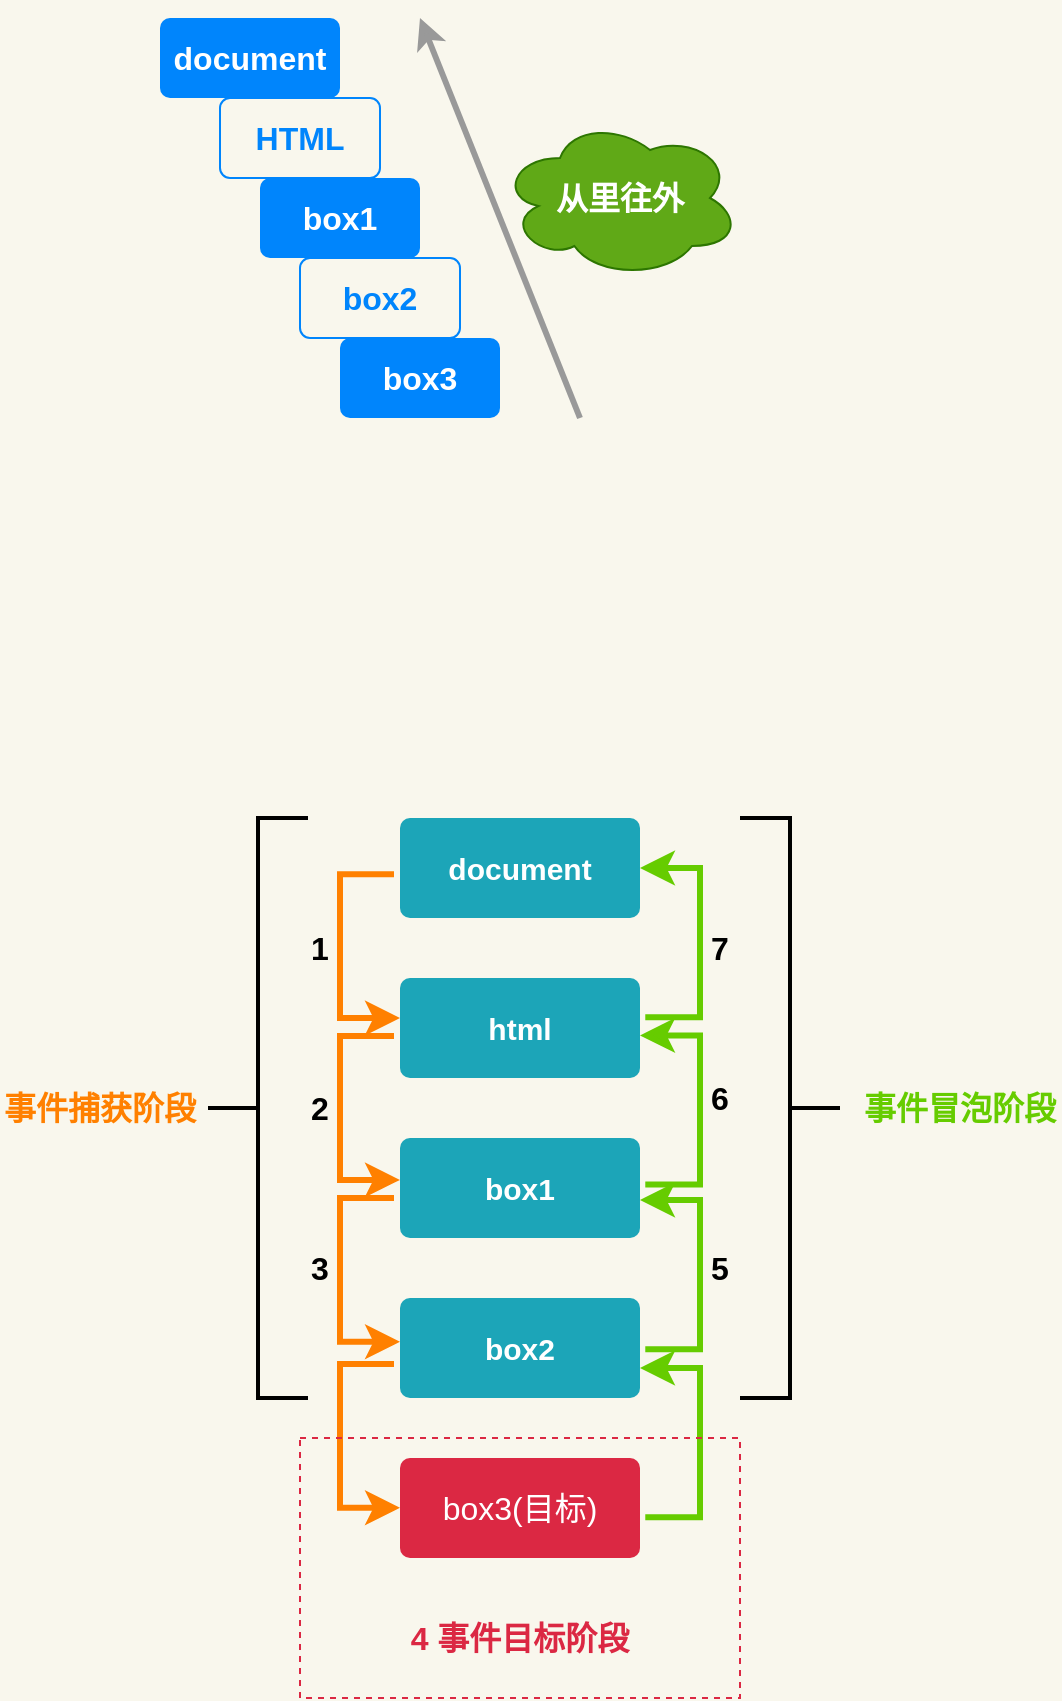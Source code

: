 <mxfile>
    <diagram id="opDXqCsoK4HlJjZWKdHC" name="第 1 页">
        <mxGraphModel dx="942" dy="328" grid="1" gridSize="10" guides="1" tooltips="1" connect="1" arrows="1" fold="1" page="0" pageScale="1" pageWidth="827" pageHeight="1169" background="#f9f7ed" math="0" shadow="0">
            <root>
                <mxCell id="0"/>
                <mxCell id="1" parent="0"/>
                <mxCell id="4" value="&lt;b&gt;HTML&lt;/b&gt;" style="html=1;shadow=0;dashed=0;shape=mxgraph.bootstrap.rrect;rSize=5;strokeColor=#0085FC;strokeWidth=1;fillColor=none;fontColor=#0085FC;whiteSpace=wrap;align=center;verticalAlign=middle;spacingLeft=0;fontStyle=0;fontSize=16;spacing=5;" vertex="1" parent="1">
                    <mxGeometry x="220" y="520" width="80" height="40" as="geometry"/>
                </mxCell>
                <mxCell id="5" value="&lt;b&gt;document&lt;/b&gt;" style="html=1;shadow=0;dashed=0;shape=mxgraph.bootstrap.rrect;rSize=5;strokeColor=none;strokeWidth=1;fillColor=#0085FC;fontColor=#FFFFFF;whiteSpace=wrap;align=center;verticalAlign=middle;spacingLeft=0;fontStyle=0;fontSize=16;spacing=5;" vertex="1" parent="1">
                    <mxGeometry x="190" y="480" width="90" height="40" as="geometry"/>
                </mxCell>
                <mxCell id="6" value="&lt;b&gt;box1&lt;/b&gt;" style="html=1;shadow=0;dashed=0;shape=mxgraph.bootstrap.rrect;rSize=5;strokeColor=none;strokeWidth=1;fillColor=#0085FC;fontColor=#FFFFFF;whiteSpace=wrap;align=center;verticalAlign=middle;spacingLeft=0;fontStyle=0;fontSize=16;spacing=5;" vertex="1" parent="1">
                    <mxGeometry x="240" y="560" width="80" height="40" as="geometry"/>
                </mxCell>
                <mxCell id="7" value="&lt;b&gt;box2&lt;/b&gt;" style="html=1;shadow=0;dashed=0;shape=mxgraph.bootstrap.rrect;rSize=5;strokeColor=#0085FC;strokeWidth=1;fillColor=none;fontColor=#0085FC;whiteSpace=wrap;align=center;verticalAlign=middle;spacingLeft=0;fontStyle=0;fontSize=16;spacing=5;" vertex="1" parent="1">
                    <mxGeometry x="260" y="600" width="80" height="40" as="geometry"/>
                </mxCell>
                <mxCell id="9" value="&lt;b&gt;box3&lt;/b&gt;" style="html=1;shadow=0;dashed=0;shape=mxgraph.bootstrap.rrect;rSize=5;strokeColor=none;strokeWidth=1;fillColor=#0085FC;fontColor=#FFFFFF;whiteSpace=wrap;align=center;verticalAlign=middle;spacingLeft=0;fontStyle=0;fontSize=16;spacing=5;" vertex="1" parent="1">
                    <mxGeometry x="280" y="640" width="80" height="40" as="geometry"/>
                </mxCell>
                <mxCell id="11" value="" style="endArrow=classic;html=1;strokeWidth=3;strokeColor=#999999;" edge="1" parent="1">
                    <mxGeometry width="50" height="50" relative="1" as="geometry">
                        <mxPoint x="400" y="680" as="sourcePoint"/>
                        <mxPoint x="320" y="480" as="targetPoint"/>
                    </mxGeometry>
                </mxCell>
                <mxCell id="16" value="&lt;b&gt;从里往外&lt;/b&gt;" style="ellipse;shape=cloud;whiteSpace=wrap;html=1;fontSize=16;fontColor=#ffffff;fillColor=#60a917;strokeColor=#2D7600;" vertex="1" parent="1">
                    <mxGeometry x="360" y="530" width="120" height="80" as="geometry"/>
                </mxCell>
                <mxCell id="18" value="&lt;font style=&quot;font-size: 15px;&quot;&gt;document&lt;/font&gt;" style="html=1;shadow=0;dashed=0;shape=mxgraph.bootstrap.rrect;rSize=5;strokeColor=none;strokeWidth=1;fillColor=#1CA5B8;fontColor=#FFFFFF;whiteSpace=wrap;align=center;verticalAlign=middle;spacingLeft=0;fontStyle=1;fontSize=14;spacing=5;" vertex="1" parent="1">
                    <mxGeometry x="310" y="880" width="120" height="50" as="geometry"/>
                </mxCell>
                <mxCell id="19" value="&lt;span style=&quot;font-size: 15px;&quot;&gt;html&lt;/span&gt;" style="html=1;shadow=0;dashed=0;shape=mxgraph.bootstrap.rrect;rSize=5;strokeColor=none;strokeWidth=1;fillColor=#1CA5B8;fontColor=#FFFFFF;whiteSpace=wrap;align=center;verticalAlign=middle;spacingLeft=0;fontStyle=1;fontSize=14;spacing=5;" vertex="1" parent="1">
                    <mxGeometry x="310" y="960" width="120" height="50" as="geometry"/>
                </mxCell>
                <mxCell id="20" value="&lt;span style=&quot;font-size: 15px;&quot;&gt;box1&lt;/span&gt;" style="html=1;shadow=0;dashed=0;shape=mxgraph.bootstrap.rrect;rSize=5;strokeColor=none;strokeWidth=1;fillColor=#1CA5B8;fontColor=#FFFFFF;whiteSpace=wrap;align=center;verticalAlign=middle;spacingLeft=0;fontStyle=1;fontSize=14;spacing=5;" vertex="1" parent="1">
                    <mxGeometry x="310" y="1040" width="120" height="50" as="geometry"/>
                </mxCell>
                <mxCell id="21" value="&lt;span style=&quot;font-size: 15px;&quot;&gt;box2&lt;/span&gt;" style="html=1;shadow=0;dashed=0;shape=mxgraph.bootstrap.rrect;rSize=5;strokeColor=none;strokeWidth=1;fillColor=#1CA5B8;fontColor=#FFFFFF;whiteSpace=wrap;align=center;verticalAlign=middle;spacingLeft=0;fontStyle=1;fontSize=14;spacing=5;" vertex="1" parent="1">
                    <mxGeometry x="310" y="1120" width="120" height="50" as="geometry"/>
                </mxCell>
                <mxCell id="24" value="box3(目标)" style="html=1;shadow=0;dashed=0;shape=mxgraph.bootstrap.rrect;rSize=5;strokeColor=none;strokeWidth=1;fillColor=#db2843;fontColor=#FFFFFF;whiteSpace=wrap;align=center;verticalAlign=middle;spacingLeft=0;fontStyle=0;fontSize=16;spacing=5;" vertex="1" parent="1">
                    <mxGeometry x="310" y="1200" width="120" height="50" as="geometry"/>
                </mxCell>
                <mxCell id="25" value="" style="strokeWidth=2;html=1;shape=mxgraph.flowchart.annotation_2;align=left;labelPosition=right;pointerEvents=1;fontSize=15;strokeColor=#000000;fontColor=#FF8000;fillColor=#FF8000;" vertex="1" parent="1">
                    <mxGeometry x="214" y="880" width="50" height="290" as="geometry"/>
                </mxCell>
                <mxCell id="28" value="" style="edgeStyle=elbowEdgeStyle;elbow=horizontal;endArrow=classic;html=1;curved=0;rounded=0;endSize=8;startSize=8;strokeColor=#FF8000;strokeWidth=3;fontSize=15;fontColor=#007FFF;exitX=-0.025;exitY=0.562;exitDx=0;exitDy=0;exitPerimeter=0;" edge="1" parent="1" source="18">
                    <mxGeometry width="50" height="50" relative="1" as="geometry">
                        <mxPoint x="310" y="900" as="sourcePoint"/>
                        <mxPoint x="310" y="980" as="targetPoint"/>
                        <Array as="points">
                            <mxPoint x="280" y="970"/>
                        </Array>
                    </mxGeometry>
                </mxCell>
                <mxCell id="29" value="" style="edgeStyle=elbowEdgeStyle;elbow=horizontal;endArrow=classic;html=1;curved=0;rounded=0;endSize=8;startSize=8;strokeColor=#FF8000;strokeWidth=3;fontSize=15;fontColor=#007FFF;exitX=-0.025;exitY=0.562;exitDx=0;exitDy=0;exitPerimeter=0;" edge="1" parent="1">
                    <mxGeometry width="50" height="50" relative="1" as="geometry">
                        <mxPoint x="307.0" y="989.05" as="sourcePoint"/>
                        <mxPoint x="310" y="1060.95" as="targetPoint"/>
                        <Array as="points">
                            <mxPoint x="280" y="1050.95"/>
                        </Array>
                    </mxGeometry>
                </mxCell>
                <mxCell id="30" value="" style="edgeStyle=elbowEdgeStyle;elbow=horizontal;endArrow=classic;html=1;curved=0;rounded=0;endSize=8;startSize=8;strokeColor=#FF8000;strokeWidth=3;fontSize=15;fontColor=#007FFF;exitX=-0.025;exitY=0.562;exitDx=0;exitDy=0;exitPerimeter=0;" edge="1" parent="1">
                    <mxGeometry width="50" height="50" relative="1" as="geometry">
                        <mxPoint x="307.0" y="1070" as="sourcePoint"/>
                        <mxPoint x="310" y="1141.9" as="targetPoint"/>
                        <Array as="points">
                            <mxPoint x="280" y="1131.9"/>
                        </Array>
                    </mxGeometry>
                </mxCell>
                <mxCell id="32" value="" style="strokeWidth=2;html=1;shape=mxgraph.flowchart.annotation_2;align=left;labelPosition=right;pointerEvents=1;fontSize=15;strokeColor=#000000;direction=west;" vertex="1" parent="1">
                    <mxGeometry x="480" y="880" width="50" height="290" as="geometry"/>
                </mxCell>
                <mxCell id="33" value="" style="edgeStyle=elbowEdgeStyle;elbow=horizontal;endArrow=classic;html=1;curved=0;rounded=0;endSize=8;startSize=8;strokeColor=#66CC00;strokeWidth=3;fontSize=15;fontColor=#007FFF;exitX=0.997;exitY=0.432;exitDx=0;exitDy=0;exitPerimeter=0;fillColor=#e3c800;" edge="1" parent="1">
                    <mxGeometry width="50" height="50" relative="1" as="geometry">
                        <mxPoint x="432.64" y="979.6" as="sourcePoint"/>
                        <mxPoint x="430" y="905" as="targetPoint"/>
                        <Array as="points">
                            <mxPoint x="460" y="938"/>
                        </Array>
                    </mxGeometry>
                </mxCell>
                <mxCell id="34" value="" style="edgeStyle=elbowEdgeStyle;elbow=horizontal;endArrow=classic;html=1;curved=0;rounded=0;endSize=8;startSize=8;strokeColor=#66CC00;strokeWidth=3;fontSize=15;fontColor=#007FFF;exitX=0.997;exitY=0.432;exitDx=0;exitDy=0;exitPerimeter=0;fillColor=#e3c800;" edge="1" parent="1">
                    <mxGeometry width="50" height="50" relative="1" as="geometry">
                        <mxPoint x="432.64" y="1063.3" as="sourcePoint"/>
                        <mxPoint x="430" y="988.7" as="targetPoint"/>
                        <Array as="points">
                            <mxPoint x="460" y="1021.7"/>
                        </Array>
                    </mxGeometry>
                </mxCell>
                <mxCell id="35" value="" style="edgeStyle=elbowEdgeStyle;elbow=horizontal;endArrow=classic;html=1;curved=0;rounded=0;endSize=8;startSize=8;strokeColor=#66CC00;strokeWidth=3;fontSize=15;fontColor=#007FFF;exitX=0.997;exitY=0.432;exitDx=0;exitDy=0;exitPerimeter=0;fillColor=#e3c800;" edge="1" parent="1">
                    <mxGeometry width="50" height="50" relative="1" as="geometry">
                        <mxPoint x="432.64" y="1145.6" as="sourcePoint"/>
                        <mxPoint x="430" y="1071" as="targetPoint"/>
                        <Array as="points">
                            <mxPoint x="460" y="1104"/>
                        </Array>
                    </mxGeometry>
                </mxCell>
                <mxCell id="37" value="&lt;b&gt;&lt;font style=&quot;font-size: 16px;&quot;&gt;事件捕获阶段&lt;/font&gt;&lt;/b&gt;" style="text;html=1;strokeColor=none;fillColor=none;align=center;verticalAlign=middle;whiteSpace=wrap;rounded=0;fontSize=15;fontColor=#FF8000;" vertex="1" parent="1">
                    <mxGeometry x="110" y="1005" width="100" height="40" as="geometry"/>
                </mxCell>
                <mxCell id="38" value="&lt;b&gt;&lt;font style=&quot;font-size: 16px;&quot;&gt;事件冒泡阶段&lt;/font&gt;&lt;/b&gt;" style="text;html=1;strokeColor=none;fillColor=none;align=center;verticalAlign=middle;whiteSpace=wrap;rounded=0;fontSize=15;fontColor=#66CC00;" vertex="1" parent="1">
                    <mxGeometry x="540" y="1005" width="100" height="40" as="geometry"/>
                </mxCell>
                <mxCell id="39" value="" style="edgeStyle=elbowEdgeStyle;elbow=horizontal;endArrow=classic;html=1;curved=0;rounded=0;endSize=8;startSize=8;strokeColor=#66CC00;strokeWidth=3;fontSize=15;fontColor=#007FFF;exitX=0.997;exitY=0.432;exitDx=0;exitDy=0;exitPerimeter=0;fillColor=#e3c800;" edge="1" parent="1">
                    <mxGeometry width="50" height="50" relative="1" as="geometry">
                        <mxPoint x="432.64" y="1229.6" as="sourcePoint"/>
                        <mxPoint x="430" y="1155.0" as="targetPoint"/>
                        <Array as="points">
                            <mxPoint x="460" y="1188"/>
                        </Array>
                    </mxGeometry>
                </mxCell>
                <mxCell id="40" value="" style="edgeStyle=elbowEdgeStyle;elbow=horizontal;endArrow=classic;html=1;curved=0;rounded=0;endSize=8;startSize=8;strokeColor=#FF8000;strokeWidth=3;fontSize=15;fontColor=#007FFF;exitX=-0.025;exitY=0.562;exitDx=0;exitDy=0;exitPerimeter=0;" edge="1" parent="1">
                    <mxGeometry width="50" height="50" relative="1" as="geometry">
                        <mxPoint x="307.0" y="1153" as="sourcePoint"/>
                        <mxPoint x="310" y="1224.9" as="targetPoint"/>
                        <Array as="points">
                            <mxPoint x="280" y="1214.9"/>
                        </Array>
                    </mxGeometry>
                </mxCell>
                <mxCell id="41" value="" style="rounded=0;whiteSpace=wrap;html=1;strokeColor=#DB2843;fontSize=16;fontColor=#66CC00;fillColor=none;fillStyle=cross-hatch;gradientColor=none;dashed=1;strokeWidth=1;shadow=0;" vertex="1" parent="1">
                    <mxGeometry x="260" y="1190" width="220" height="130" as="geometry"/>
                </mxCell>
                <mxCell id="42" value="&lt;b&gt;&lt;font color=&quot;#db2843&quot; style=&quot;font-size: 16px;&quot;&gt;4 事件目标阶段&lt;/font&gt;&lt;/b&gt;" style="text;html=1;strokeColor=none;fillColor=none;align=center;verticalAlign=middle;whiteSpace=wrap;rounded=0;fontSize=15;fontColor=#FF8000;" vertex="1" parent="1">
                    <mxGeometry x="310" y="1270" width="120" height="40" as="geometry"/>
                </mxCell>
                <mxCell id="44" value="&lt;b&gt;&lt;font color=&quot;#000000&quot;&gt;1&lt;/font&gt;&lt;/b&gt;" style="text;html=1;strokeColor=none;fillColor=none;align=center;verticalAlign=middle;whiteSpace=wrap;rounded=0;dashed=1;fillStyle=auto;strokeWidth=1;fontSize=16;fontColor=#DB2843;" vertex="1" parent="1">
                    <mxGeometry x="250" y="930" width="40" height="30" as="geometry"/>
                </mxCell>
                <mxCell id="45" value="&lt;font color=&quot;#000000&quot;&gt;&lt;b&gt;2&lt;/b&gt;&lt;/font&gt;" style="text;html=1;strokeColor=none;fillColor=none;align=center;verticalAlign=middle;whiteSpace=wrap;rounded=0;dashed=1;fillStyle=auto;strokeWidth=1;fontSize=16;fontColor=#DB2843;" vertex="1" parent="1">
                    <mxGeometry x="250" y="1010" width="40" height="30" as="geometry"/>
                </mxCell>
                <mxCell id="46" value="&lt;font color=&quot;#000000&quot;&gt;&lt;b&gt;3&lt;/b&gt;&lt;/font&gt;" style="text;html=1;strokeColor=none;fillColor=none;align=center;verticalAlign=middle;whiteSpace=wrap;rounded=0;dashed=1;fillStyle=auto;strokeWidth=1;fontSize=16;fontColor=#DB2843;" vertex="1" parent="1">
                    <mxGeometry x="250" y="1090" width="40" height="30" as="geometry"/>
                </mxCell>
                <mxCell id="47" value="&lt;font color=&quot;#000000&quot;&gt;&lt;b&gt;7&lt;/b&gt;&lt;/font&gt;" style="text;html=1;strokeColor=none;fillColor=none;align=center;verticalAlign=middle;whiteSpace=wrap;rounded=0;dashed=1;fillStyle=auto;strokeWidth=1;fontSize=16;fontColor=#DB2843;" vertex="1" parent="1">
                    <mxGeometry x="450" y="930" width="40" height="30" as="geometry"/>
                </mxCell>
                <mxCell id="48" value="&lt;font color=&quot;#000000&quot;&gt;&lt;b&gt;6&lt;/b&gt;&lt;/font&gt;" style="text;html=1;strokeColor=none;fillColor=none;align=center;verticalAlign=middle;whiteSpace=wrap;rounded=0;dashed=1;fillStyle=auto;strokeWidth=1;fontSize=16;fontColor=#DB2843;" vertex="1" parent="1">
                    <mxGeometry x="450" y="1005" width="40" height="30" as="geometry"/>
                </mxCell>
                <mxCell id="49" value="&lt;font color=&quot;#000000&quot;&gt;&lt;b&gt;5&lt;/b&gt;&lt;/font&gt;" style="text;html=1;strokeColor=none;fillColor=none;align=center;verticalAlign=middle;whiteSpace=wrap;rounded=0;dashed=1;fillStyle=auto;strokeWidth=1;fontSize=16;fontColor=#DB2843;" vertex="1" parent="1">
                    <mxGeometry x="450" y="1090" width="40" height="30" as="geometry"/>
                </mxCell>
            </root>
        </mxGraphModel>
    </diagram>
</mxfile>